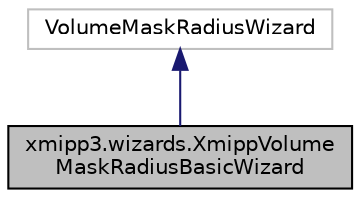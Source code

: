 digraph "xmipp3.wizards.XmippVolumeMaskRadiusBasicWizard"
{
  edge [fontname="Helvetica",fontsize="10",labelfontname="Helvetica",labelfontsize="10"];
  node [fontname="Helvetica",fontsize="10",shape=record];
  Node8 [label="xmipp3.wizards.XmippVolume\lMaskRadiusBasicWizard",height=0.2,width=0.4,color="black", fillcolor="grey75", style="filled", fontcolor="black"];
  Node9 -> Node8 [dir="back",color="midnightblue",fontsize="10",style="solid",fontname="Helvetica"];
  Node9 [label="VolumeMaskRadiusWizard",height=0.2,width=0.4,color="grey75", fillcolor="white", style="filled"];
}
